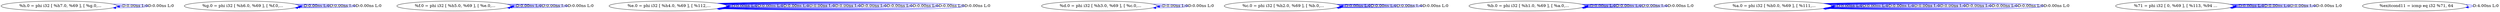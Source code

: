 digraph {
Node0x3fb99d0[label="  %h.0 = phi i32 [ %h7.0, %69 ], [ %g.0,..."];
Node0x3fb99d0 -> Node0x3fb99d0[label="D:0.00ns L:0",color=blue];
Node0x3fb99d0 -> Node0x3fb99d0[label="D:0.00ns L:0",color=blue];
Node0x3fb9ab0[label="  %g.0 = phi i32 [ %h6.0, %69 ], [ %f.0,..."];
Node0x3fb9ab0 -> Node0x3fb9ab0[label="D:0.00ns L:0",color=blue];
Node0x3fb9ab0 -> Node0x3fb9ab0[label="D:0.00ns L:0",color=blue];
Node0x3fb9ab0 -> Node0x3fb9ab0[label="D:0.00ns L:0",color=blue];
Node0x3fb5970[label="  %f.0 = phi i32 [ %h5.0, %69 ], [ %e.0,..."];
Node0x3fb5970 -> Node0x3fb5970[label="D:0.00ns L:0",color=blue];
Node0x3fb5970 -> Node0x3fb5970[label="D:0.00ns L:0",color=blue];
Node0x3fb5970 -> Node0x3fb5970[label="D:0.00ns L:0",color=blue];
Node0x3fb5a50[label="  %e.0 = phi i32 [ %h4.0, %69 ], [ %112,..."];
Node0x3fb5a50 -> Node0x3fb5a50[label="D:0.00ns L:0",color=blue];
Node0x3fb5a50 -> Node0x3fb5a50[label="D:0.00ns L:0",color=blue];
Node0x3fb5a50 -> Node0x3fb5a50[label="D:0.00ns L:0",color=blue];
Node0x3fb5a50 -> Node0x3fb5a50[label="D:0.00ns L:0",color=blue];
Node0x3fb5a50 -> Node0x3fb5a50[label="D:0.00ns L:0",color=blue];
Node0x3fb5a50 -> Node0x3fb5a50[label="D:0.00ns L:0",color=blue];
Node0x3fb5a50 -> Node0x3fb5a50[label="D:0.00ns L:0",color=blue];
Node0x3fb5a50 -> Node0x3fb5a50[label="D:0.00ns L:0",color=blue];
Node0x3fb5a50 -> Node0x3fb5a50[label="D:0.00ns L:0",color=blue];
Node0x3fb5a50 -> Node0x3fb5a50[label="D:0.00ns L:0",color=blue];
Node0x3fb5b30[label="  %d.0 = phi i32 [ %h3.0, %69 ], [ %c.0,..."];
Node0x3fb5b30 -> Node0x3fb5b30[label="D:0.00ns L:0",color=blue];
Node0x3fb5b30 -> Node0x3fb5b30[label="D:0.00ns L:0",color=blue];
Node0x3fb5c10[label="  %c.0 = phi i32 [ %h2.0, %69 ], [ %b.0,..."];
Node0x3fb5c10 -> Node0x3fb5c10[label="D:0.00ns L:0",color=blue];
Node0x3fb5c10 -> Node0x3fb5c10[label="D:0.00ns L:0",color=blue];
Node0x3fb5c10 -> Node0x3fb5c10[label="D:0.00ns L:0",color=blue];
Node0x3fb5c10 -> Node0x3fb5c10[label="D:0.00ns L:0",color=blue];
Node0x3fb5cf0[label="  %b.0 = phi i32 [ %h1.0, %69 ], [ %a.0,..."];
Node0x3fb5cf0 -> Node0x3fb5cf0[label="D:0.00ns L:0",color=blue];
Node0x3fb5cf0 -> Node0x3fb5cf0[label="D:0.00ns L:0",color=blue];
Node0x3fb5cf0 -> Node0x3fb5cf0[label="D:0.00ns L:0",color=blue];
Node0x3fb5cf0 -> Node0x3fb5cf0[label="D:0.00ns L:0",color=blue];
Node0x3fb5dd0[label="  %a.0 = phi i32 [ %h0.0, %69 ], [ %111,..."];
Node0x3fb5dd0 -> Node0x3fb5dd0[label="D:0.00ns L:0",color=blue];
Node0x3fb5dd0 -> Node0x3fb5dd0[label="D:0.00ns L:0",color=blue];
Node0x3fb5dd0 -> Node0x3fb5dd0[label="D:0.00ns L:0",color=blue];
Node0x3fb5dd0 -> Node0x3fb5dd0[label="D:0.00ns L:0",color=blue];
Node0x3fb5dd0 -> Node0x3fb5dd0[label="D:0.00ns L:0",color=blue];
Node0x3fb5dd0 -> Node0x3fb5dd0[label="D:0.00ns L:0",color=blue];
Node0x3fb5dd0 -> Node0x3fb5dd0[label="D:0.00ns L:0",color=blue];
Node0x3fb5dd0 -> Node0x3fb5dd0[label="D:0.00ns L:0",color=blue];
Node0x3fb5dd0 -> Node0x3fb5dd0[label="D:0.00ns L:0",color=blue];
Node0x3fb5eb0[label="  %71 = phi i32 [ 0, %69 ], [ %113, %94 ..."];
Node0x3fb5eb0 -> Node0x3fb5eb0[label="D:0.00ns L:0",color=blue];
Node0x3fb5eb0 -> Node0x3fb5eb0[label="D:0.00ns L:0",color=blue];
Node0x3fb5eb0 -> Node0x3fb5eb0[label="D:0.00ns L:0",color=blue];
Node0x3fb5eb0 -> Node0x3fb5eb0[label="D:0.00ns L:0",color=blue];
Node0x3fb5f90[label="  %exitcond11 = icmp eq i32 %71, 64"];
Node0x3fb5f90 -> Node0x3fb5f90[label="D:4.00ns L:0",color=blue];
}
